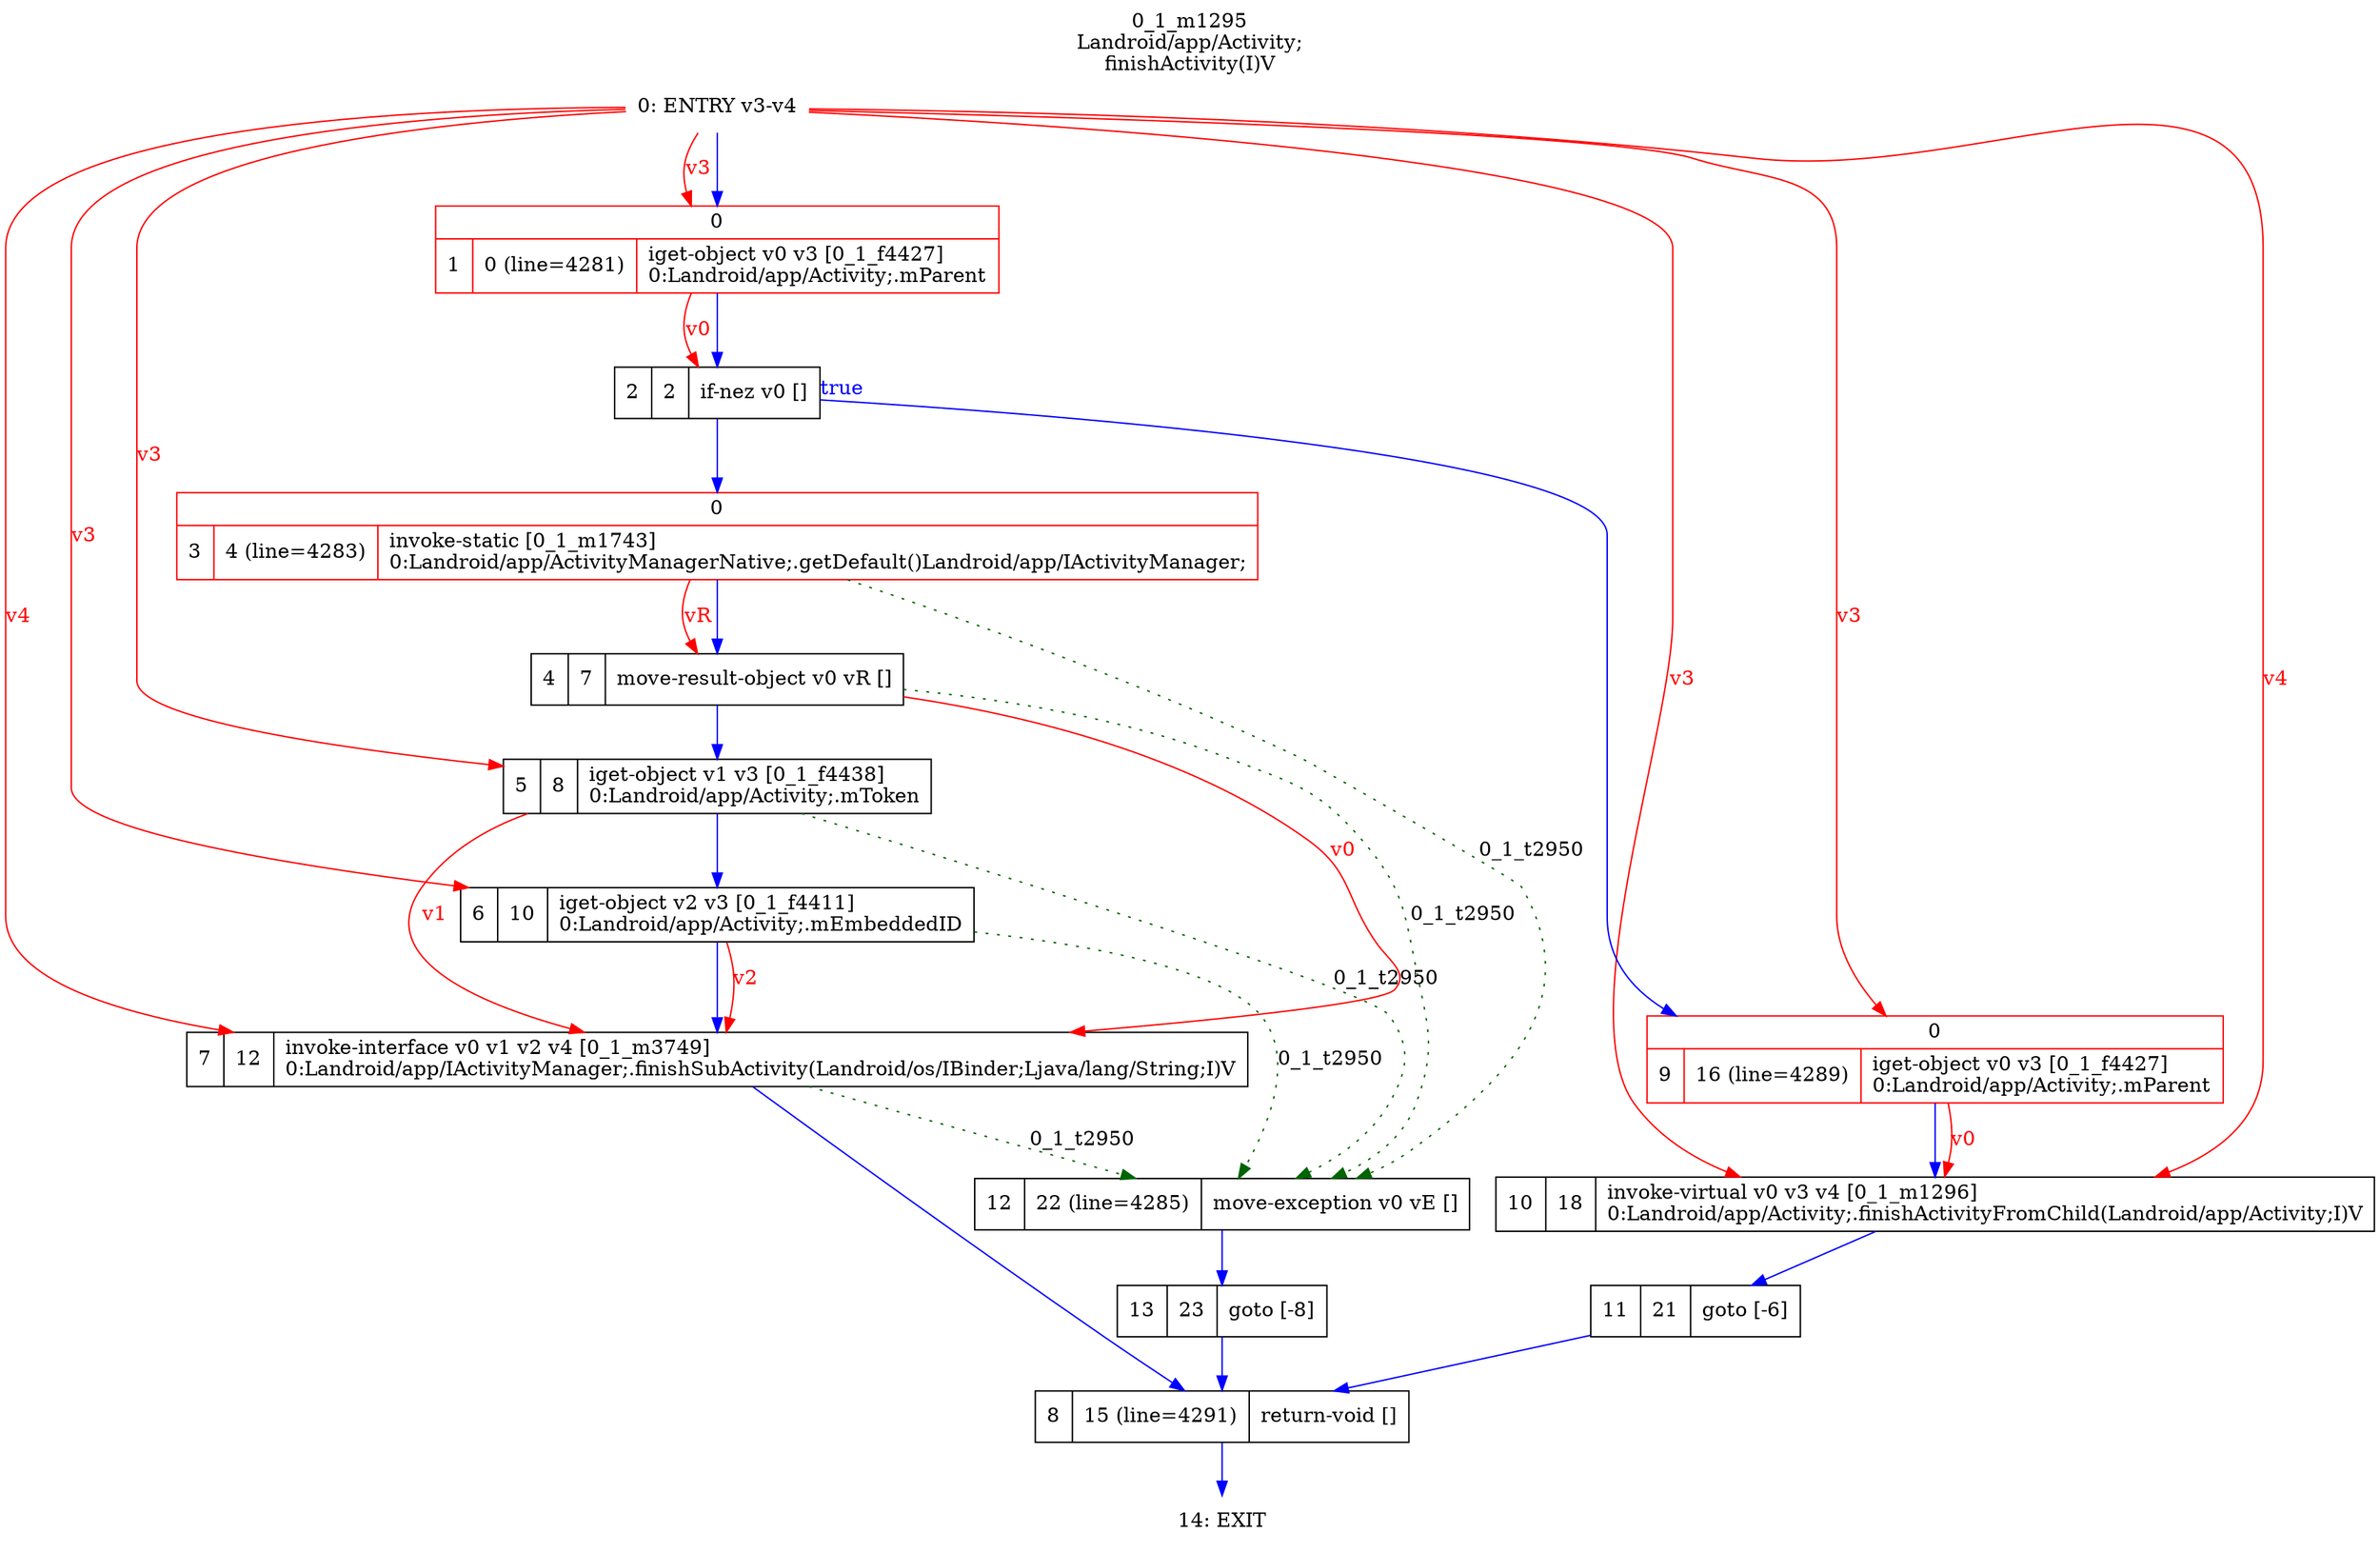 digraph G {
rankdir=UD;
labelloc=t;
label="0_1_m1295\nLandroid/app/Activity;
finishActivity(I)V";
3, 4, 5, 6, 7 -> 12 [label="0_1_t2950", color=darkgreen, style=dotted];
0[label="0: ENTRY v3-v4",shape=plaintext];
1[label="{0|{1|0 (line=4281)|iget-object v0 v3 [0_1_f4427]\l0:Landroid/app/Activity;.mParent\l}}",shape=record, color=red];
2[label="2|2|if-nez v0 []\l",shape=record];
3[label="{0|{3|4 (line=4283)|invoke-static [0_1_m1743]\l0:Landroid/app/ActivityManagerNative;.getDefault()Landroid/app/IActivityManager;\l}}",shape=record,URL="0_1_m1743.dot", color=red];
4[label="4|7|move-result-object v0 vR []\l",shape=record];
5[label="5|8|iget-object v1 v3 [0_1_f4438]\l0:Landroid/app/Activity;.mToken\l",shape=record];
6[label="6|10|iget-object v2 v3 [0_1_f4411]\l0:Landroid/app/Activity;.mEmbeddedID\l",shape=record];
7[label="7|12|invoke-interface v0 v1 v2 v4 [0_1_m3749]\l0:Landroid/app/IActivityManager;.finishSubActivity(Landroid/os/IBinder;Ljava/lang/String;I)V\l",shape=record,URL="0_1_m3749.dot"];
8[label="8|15 (line=4291)|return-void []\l",shape=record];
9[label="{0|{9|16 (line=4289)|iget-object v0 v3 [0_1_f4427]\l0:Landroid/app/Activity;.mParent\l}}",shape=record, color=red];
10[label="10|18|invoke-virtual v0 v3 v4 [0_1_m1296]\l0:Landroid/app/Activity;.finishActivityFromChild(Landroid/app/Activity;I)V\l",shape=record,URL="0_1_m1296.dot"];
11[label="11|21|goto [-6]\l",shape=record];
12[label="12|22 (line=4285)|move-exception v0 vE []\l",shape=record];
13[label="13|23|goto [-8]\l",shape=record];
14[label="14: EXIT",shape=plaintext];
0->1 [color=blue, fontcolor=blue,weight=100, taillabel=""];
1->2 [color=blue, fontcolor=blue,weight=100, taillabel=""];
2->9 [color=blue, fontcolor=blue,weight=10, taillabel="true"];
2->3 [color=blue, fontcolor=blue,weight=100, taillabel=""];
3->4 [color=blue, fontcolor=blue,weight=100, taillabel=""];
4->5 [color=blue, fontcolor=blue,weight=100, taillabel=""];
5->6 [color=blue, fontcolor=blue,weight=100, taillabel=""];
6->7 [color=blue, fontcolor=blue,weight=100, taillabel=""];
7->8 [color=blue, fontcolor=blue,weight=100, taillabel=""];
8->14 [color=blue, fontcolor=blue,weight=100, taillabel=""];
9->10 [color=blue, fontcolor=blue,weight=100, taillabel=""];
10->11 [color=blue, fontcolor=blue,weight=100, taillabel=""];
11->8 [color=blue, fontcolor=blue,weight=100, taillabel=""];
12->13 [color=blue, fontcolor=blue,weight=100, taillabel=""];
13->8 [color=blue, fontcolor=blue,weight=100, taillabel=""];
0->1 [color=red, fontcolor=red, label="v3"];
1->2 [color=red, fontcolor=red, label="v0"];
3->4 [color=red, fontcolor=red, label="vR"];
0->5 [color=red, fontcolor=red, label="v3"];
0->6 [color=red, fontcolor=red, label="v3"];
0->7 [color=red, fontcolor=red, label="v4"];
4->7 [color=red, fontcolor=red, label="v0"];
5->7 [color=red, fontcolor=red, label="v1"];
6->7 [color=red, fontcolor=red, label="v2"];
0->9 [color=red, fontcolor=red, label="v3"];
0->10 [color=red, fontcolor=red, label="v3"];
0->10 [color=red, fontcolor=red, label="v4"];
9->10 [color=red, fontcolor=red, label="v0"];
}
